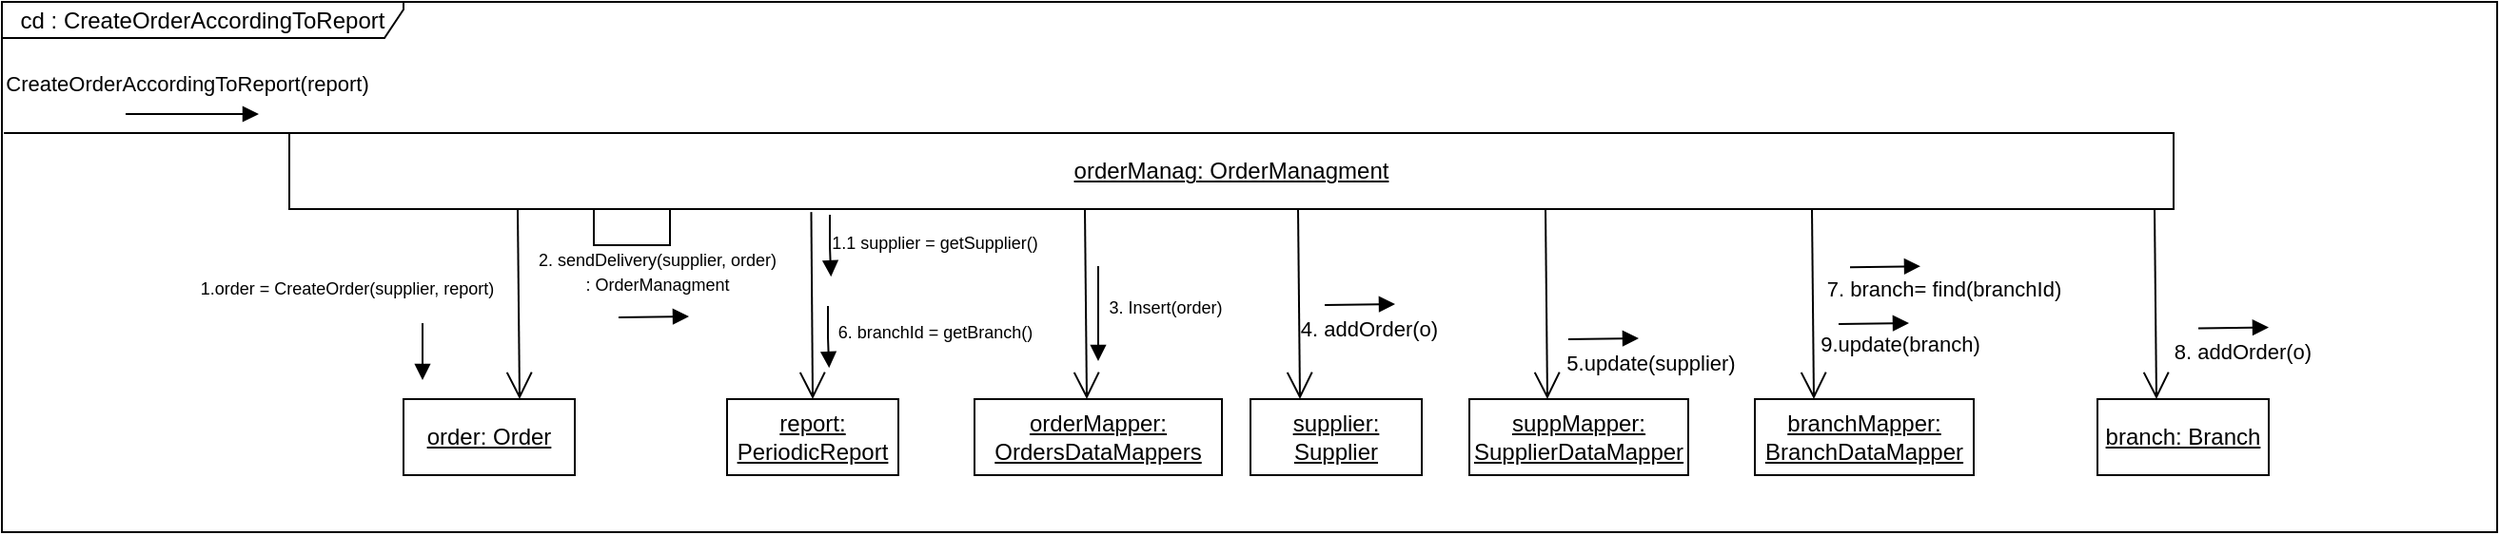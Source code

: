 <mxfile version="21.2.7" type="onedrive">
  <diagram name="Page-1" id="2YBvvXClWsGukQMizWep">
    <mxGraphModel grid="1" page="1" gridSize="10" guides="1" tooltips="1" connect="1" arrows="1" fold="1" pageScale="1" pageWidth="850" pageHeight="1100" math="0" shadow="0">
      <root>
        <mxCell id="0" />
        <mxCell id="1" parent="0" />
        <mxCell id="vbn1vjWYSr6YsiNQEqlZ-1" value="cd : CreateOrderAccordingToReport" style="shape=umlFrame;whiteSpace=wrap;html=1;pointerEvents=0;width=211;height=19;" vertex="1" parent="1">
          <mxGeometry x="9" y="11" width="1311" height="279" as="geometry" />
        </mxCell>
        <mxCell id="vbn1vjWYSr6YsiNQEqlZ-34" style="edgeStyle=none;rounded=0;orthogonalLoop=1;jettySize=auto;html=1;endArrow=none;endFill=0;entryX=0;entryY=0;entryDx=0;entryDy=0;" edge="1" parent="1" target="vbn1vjWYSr6YsiNQEqlZ-33">
          <mxGeometry relative="1" as="geometry">
            <mxPoint x="10" y="80" as="sourcePoint" />
          </mxGeometry>
        </mxCell>
        <mxCell id="vbn1vjWYSr6YsiNQEqlZ-33" value="&lt;u&gt;orderManag: OrderManagment&lt;/u&gt;" style="html=1;whiteSpace=wrap;" vertex="1" parent="1">
          <mxGeometry x="160" y="80" width="990" height="40" as="geometry" />
        </mxCell>
        <mxCell id="vbn1vjWYSr6YsiNQEqlZ-38" value="CreateOrderAccordingToReport(report)" style="html=1;verticalAlign=bottom;endArrow=block;edgeStyle=orthogonalEdgeStyle;elbow=vertical;strokeColor=default;curved=1;shadow=0;" edge="1" parent="1">
          <mxGeometry x="-0.086" y="7" width="80" relative="1" as="geometry">
            <mxPoint x="74" y="70" as="sourcePoint" />
            <mxPoint x="144" y="70" as="targetPoint" />
            <mxPoint as="offset" />
          </mxGeometry>
        </mxCell>
        <mxCell id="-T0FkvyXYJcLi5wVd7wv-7" value="&lt;font style=&quot;font-size: 9px;&quot;&gt;1.order = CreateOrder(supplier, report)&lt;br&gt;&lt;/font&gt;" style="html=1;verticalAlign=bottom;endArrow=block;edgeStyle=elbowEdgeStyle;elbow=vertical;curved=0;rounded=0;entryX=0;entryY=0.25;entryDx=0;entryDy=0;" edge="1" parent="1">
          <mxGeometry x="-1" y="-41" width="80" relative="1" as="geometry">
            <mxPoint x="230" y="180" as="sourcePoint" />
            <mxPoint x="230" y="210" as="targetPoint" />
            <mxPoint x="1" y="-10" as="offset" />
          </mxGeometry>
        </mxCell>
        <mxCell id="z478cym8GJyaMH4K4kqJ-1" value="&lt;u&gt;report: PeriodicReport&lt;/u&gt;" style="html=1;whiteSpace=wrap;" vertex="1" parent="1">
          <mxGeometry x="390" y="220" width="90" height="40" as="geometry" />
        </mxCell>
        <mxCell id="z478cym8GJyaMH4K4kqJ-4" value="&lt;font style=&quot;font-size: 9px;&quot;&gt;1.1 supplier = getSupplier()&amp;nbsp;&lt;br&gt;&lt;/font&gt;" style="html=1;verticalAlign=bottom;endArrow=block;edgeStyle=elbowEdgeStyle;elbow=vertical;curved=0;rounded=0;entryX=1.051;entryY=0.464;entryDx=0;entryDy=0;entryPerimeter=0;" edge="1" parent="1">
          <mxGeometry x="0.423" y="55" width="80" relative="1" as="geometry">
            <mxPoint x="444" y="123" as="sourcePoint" />
            <mxPoint x="444.59" y="155.56" as="targetPoint" />
            <mxPoint as="offset" />
          </mxGeometry>
        </mxCell>
        <mxCell id="Vss2ZoUph1Gc0PUGKXlM-4" value="&lt;u&gt;order: Order&lt;/u&gt;" style="html=1;whiteSpace=wrap;" vertex="1" parent="1">
          <mxGeometry x="220" y="220" width="90" height="40" as="geometry" />
        </mxCell>
        <mxCell id="tR6z6oYdsyWB3hS5YqRe-3" value="&lt;font style=&quot;font-size: 9px;&quot;&gt;2. sendDelivery(supplier, order)&lt;br&gt;: OrderManagment&lt;br&gt;&lt;/font&gt;" style="html=1;verticalAlign=bottom;endArrow=block;edgeStyle=elbowEdgeStyle;elbow=vertical;curved=0;rounded=0;" edge="1" parent="1">
          <mxGeometry x="0.053" y="9" width="80" relative="1" as="geometry">
            <mxPoint x="333" y="177" as="sourcePoint" />
            <mxPoint x="370" y="176" as="targetPoint" />
            <mxPoint as="offset" />
          </mxGeometry>
        </mxCell>
        <mxCell id="tR6z6oYdsyWB3hS5YqRe-4" value="" style="endArrow=none;html=1;rounded=0;entryX=0;entryY=1;entryDx=0;entryDy=0;exitX=0.5;exitY=1;exitDx=0;exitDy=0;" edge="1" parent="1">
          <mxGeometry width="50" height="50" relative="1" as="geometry">
            <mxPoint x="360" y="120" as="sourcePoint" />
            <mxPoint x="320" y="120" as="targetPoint" />
            <Array as="points">
              <mxPoint x="360" y="139" />
              <mxPoint x="320" y="139" />
            </Array>
          </mxGeometry>
        </mxCell>
        <mxCell id="9Zyv4xBOCkm6ERv4zg9V-1" value="" style="endArrow=open;endFill=1;endSize=12;html=1;rounded=0;entryX=0.5;entryY=0;entryDx=0;entryDy=0;exitX=0.277;exitY=1.039;exitDx=0;exitDy=0;exitPerimeter=0;" edge="1" parent="1" source="vbn1vjWYSr6YsiNQEqlZ-33" target="z478cym8GJyaMH4K4kqJ-1">
          <mxGeometry width="160" relative="1" as="geometry">
            <mxPoint x="290" y="180" as="sourcePoint" />
            <mxPoint x="450" y="180" as="targetPoint" />
          </mxGeometry>
        </mxCell>
        <mxCell id="9Zyv4xBOCkm6ERv4zg9V-2" value="" style="endArrow=open;endFill=1;endSize=12;html=1;rounded=0;entryX=0.5;entryY=0;entryDx=0;entryDy=0;exitX=0.855;exitY=1.012;exitDx=0;exitDy=0;exitPerimeter=0;" edge="1" parent="1">
          <mxGeometry width="160" relative="1" as="geometry">
            <mxPoint x="280" y="120" as="sourcePoint" />
            <mxPoint x="281" y="220" as="targetPoint" />
          </mxGeometry>
        </mxCell>
        <mxCell id="X61TuQLKpO-ujkmVQ-R7-1" value="&lt;u&gt;orderMapper: OrdersDataMappers&lt;/u&gt;" style="html=1;whiteSpace=wrap;" vertex="1" parent="1">
          <mxGeometry x="520" y="220" width="130" height="40" as="geometry" />
        </mxCell>
        <mxCell id="X61TuQLKpO-ujkmVQ-R7-2" value="" style="endArrow=open;endFill=1;endSize=12;html=1;rounded=0;entryX=0.5;entryY=0;entryDx=0;entryDy=0;exitX=0.855;exitY=1.012;exitDx=0;exitDy=0;exitPerimeter=0;" edge="1" parent="1">
          <mxGeometry width="160" relative="1" as="geometry">
            <mxPoint x="578" y="120" as="sourcePoint" />
            <mxPoint x="579" y="220" as="targetPoint" />
          </mxGeometry>
        </mxCell>
        <mxCell id="X61TuQLKpO-ujkmVQ-R7-3" value="&lt;font style=&quot;font-size: 9px;&quot;&gt;3. Insert(order)&lt;br&gt;&lt;/font&gt;" style="html=1;verticalAlign=bottom;endArrow=block;edgeStyle=elbowEdgeStyle;elbow=vertical;curved=0;rounded=0;" edge="1" parent="1">
          <mxGeometry x="0.2" y="35" width="80" relative="1" as="geometry">
            <mxPoint x="585" y="150" as="sourcePoint" />
            <mxPoint x="585" y="200" as="targetPoint" />
            <mxPoint as="offset" />
          </mxGeometry>
        </mxCell>
        <mxCell id="pUWSt-H6itci5WD4BWmf-4" value="4. addOrder(o)" style="html=1;verticalAlign=bottom;endArrow=block;edgeStyle=elbowEdgeStyle;elbow=vertical;curved=0;rounded=0;" edge="1" parent="1">
          <mxGeometry x="0.248" y="-22" width="80" relative="1" as="geometry">
            <mxPoint x="704" y="170.5" as="sourcePoint" />
            <mxPoint x="741" y="170" as="targetPoint" />
            <mxPoint as="offset" />
            <Array as="points">
              <mxPoint x="725" y="170" />
            </Array>
          </mxGeometry>
        </mxCell>
        <mxCell id="pUWSt-H6itci5WD4BWmf-5" value="&lt;u&gt;branch: Branch&lt;br&gt;&lt;/u&gt;" style="html=1;whiteSpace=wrap;" vertex="1" parent="1">
          <mxGeometry x="1110" y="220" width="90" height="40" as="geometry" />
        </mxCell>
        <mxCell id="pUWSt-H6itci5WD4BWmf-6" value="8. addOrder(o)" style="html=1;verticalAlign=bottom;endArrow=block;edgeStyle=elbowEdgeStyle;elbow=vertical;curved=0;rounded=0;" edge="1" parent="1">
          <mxGeometry x="0.227" y="-22" width="80" relative="1" as="geometry">
            <mxPoint x="1163" y="182.75" as="sourcePoint" />
            <mxPoint x="1200" y="182.25" as="targetPoint" />
            <mxPoint as="offset" />
            <Array as="points">
              <mxPoint x="1184" y="182.25" />
            </Array>
          </mxGeometry>
        </mxCell>
        <mxCell id="pUWSt-H6itci5WD4BWmf-9" value="&lt;u&gt;suppMapper: SupplierDataMapper&lt;/u&gt;" style="html=1;whiteSpace=wrap;" vertex="1" parent="1">
          <mxGeometry x="780" y="220" width="115" height="40" as="geometry" />
        </mxCell>
        <mxCell id="pUWSt-H6itci5WD4BWmf-10" value="&lt;u&gt;branchMapper: BranchDataMapper&lt;/u&gt;" style="html=1;whiteSpace=wrap;" vertex="1" parent="1">
          <mxGeometry x="930" y="220" width="115" height="40" as="geometry" />
        </mxCell>
        <mxCell id="pUWSt-H6itci5WD4BWmf-11" value="7. branch= find(branchId)" style="html=1;verticalAlign=bottom;endArrow=block;edgeStyle=elbowEdgeStyle;elbow=vertical;curved=0;rounded=0;" edge="1" parent="1">
          <mxGeometry x="1" y="-24" width="80" relative="1" as="geometry">
            <mxPoint x="980" y="150.6" as="sourcePoint" />
            <mxPoint x="1017" y="150.1" as="targetPoint" />
            <mxPoint x="12" y="-3" as="offset" />
            <Array as="points">
              <mxPoint x="1001" y="150.1" />
            </Array>
          </mxGeometry>
        </mxCell>
        <mxCell id="pUWSt-H6itci5WD4BWmf-12" value="5.update(supplier)" style="html=1;verticalAlign=bottom;endArrow=block;edgeStyle=elbowEdgeStyle;elbow=vertical;curved=0;rounded=0;" edge="1" parent="1">
          <mxGeometry x="1" y="-23" width="80" relative="1" as="geometry">
            <mxPoint x="832" y="188.5" as="sourcePoint" />
            <mxPoint x="869" y="188" as="targetPoint" />
            <mxPoint x="6" y="-1" as="offset" />
            <Array as="points">
              <mxPoint x="853" y="188" />
            </Array>
          </mxGeometry>
        </mxCell>
        <mxCell id="pUWSt-H6itci5WD4BWmf-13" value="9.update(branch)" style="html=1;verticalAlign=bottom;endArrow=block;edgeStyle=elbowEdgeStyle;elbow=vertical;curved=0;rounded=0;" edge="1" parent="1">
          <mxGeometry x="0.733" y="-20" width="80" relative="1" as="geometry">
            <mxPoint x="974" y="180.5" as="sourcePoint" />
            <mxPoint x="1011" y="180" as="targetPoint" />
            <mxPoint as="offset" />
            <Array as="points">
              <mxPoint x="995" y="180" />
            </Array>
          </mxGeometry>
        </mxCell>
        <mxCell id="pUWSt-H6itci5WD4BWmf-14" value="&lt;u&gt;supplier: Supplier&lt;/u&gt;" style="html=1;whiteSpace=wrap;" vertex="1" parent="1">
          <mxGeometry x="665" y="220" width="90" height="40" as="geometry" />
        </mxCell>
        <mxCell id="pUWSt-H6itci5WD4BWmf-15" value="" style="endArrow=open;endFill=1;endSize=12;html=1;rounded=0;entryX=0.5;entryY=0;entryDx=0;entryDy=0;exitX=0.855;exitY=1.012;exitDx=0;exitDy=0;exitPerimeter=0;" edge="1" parent="1">
          <mxGeometry width="160" relative="1" as="geometry">
            <mxPoint x="690" y="120" as="sourcePoint" />
            <mxPoint x="691" y="220" as="targetPoint" />
          </mxGeometry>
        </mxCell>
        <mxCell id="pUWSt-H6itci5WD4BWmf-16" value="" style="endArrow=open;endFill=1;endSize=12;html=1;rounded=0;entryX=0.5;entryY=0;entryDx=0;entryDy=0;exitX=0.855;exitY=1.012;exitDx=0;exitDy=0;exitPerimeter=0;" edge="1" parent="1">
          <mxGeometry width="160" relative="1" as="geometry">
            <mxPoint x="820" y="120" as="sourcePoint" />
            <mxPoint x="821" y="220" as="targetPoint" />
          </mxGeometry>
        </mxCell>
        <mxCell id="pUWSt-H6itci5WD4BWmf-19" value="&lt;font style=&quot;font-size: 9px;&quot;&gt;6. branchId = getBranch()&lt;br&gt;&lt;/font&gt;" style="html=1;verticalAlign=bottom;endArrow=block;edgeStyle=elbowEdgeStyle;elbow=vertical;curved=0;rounded=0;entryX=1.051;entryY=0.464;entryDx=0;entryDy=0;entryPerimeter=0;" edge="1" parent="1">
          <mxGeometry x="0.4" y="55" width="80" relative="1" as="geometry">
            <mxPoint x="443" y="171" as="sourcePoint" />
            <mxPoint x="443.59" y="203.56" as="targetPoint" />
            <mxPoint as="offset" />
          </mxGeometry>
        </mxCell>
        <mxCell id="pUWSt-H6itci5WD4BWmf-20" value="" style="endArrow=open;endFill=1;endSize=12;html=1;rounded=0;entryX=0.5;entryY=0;entryDx=0;entryDy=0;exitX=0.855;exitY=1.012;exitDx=0;exitDy=0;exitPerimeter=0;" edge="1" parent="1">
          <mxGeometry width="160" relative="1" as="geometry">
            <mxPoint x="960" y="120" as="sourcePoint" />
            <mxPoint x="961" y="220" as="targetPoint" />
          </mxGeometry>
        </mxCell>
        <mxCell id="pUWSt-H6itci5WD4BWmf-21" value="" style="endArrow=open;endFill=1;endSize=12;html=1;rounded=0;entryX=0.5;entryY=0;entryDx=0;entryDy=0;exitX=0.855;exitY=1.012;exitDx=0;exitDy=0;exitPerimeter=0;" edge="1" parent="1">
          <mxGeometry width="160" relative="1" as="geometry">
            <mxPoint x="1140" y="120" as="sourcePoint" />
            <mxPoint x="1141" y="220" as="targetPoint" />
          </mxGeometry>
        </mxCell>
      </root>
    </mxGraphModel>
  </diagram>
</mxfile>
